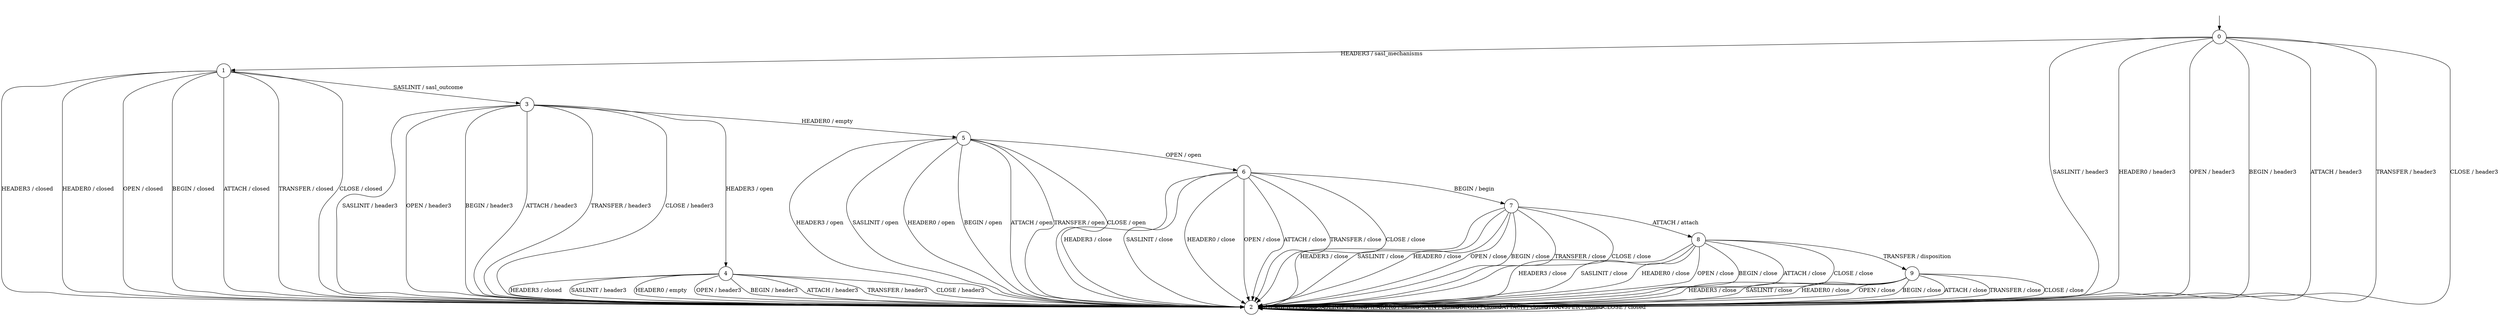 digraph g {
__start0 [label="" shape="none"];

	s0 [shape="circle" label="0"];
	s1 [shape="circle" label="1"];
	s2 [shape="circle" label="2"];
	s3 [shape="circle" label="3"];
	s4 [shape="circle" label="4"];
	s5 [shape="circle" label="5"];
	s6 [shape="circle" label="6"];
	s7 [shape="circle" label="7"];
	s8 [shape="circle" label="8"];
	s9 [shape="circle" label="9"];
	s0 -> s1 [label="HEADER3 / sasl_mechanisms"];
	s0 -> s2 [label="SASLINIT / header3"];
	s0 -> s2 [label="HEADER0 / header3"];
	s0 -> s2 [label="OPEN / header3"];
	s0 -> s2 [label="BEGIN / header3"];
	s0 -> s2 [label="ATTACH / header3"];
	s0 -> s2 [label="TRANSFER / header3"];
	s0 -> s2 [label="CLOSE / header3"];
	s1 -> s2 [label="HEADER3 / closed"];
	s1 -> s3 [label="SASLINIT / sasl_outcome"];
	s1 -> s2 [label="HEADER0 / closed"];
	s1 -> s2 [label="OPEN / closed"];
	s1 -> s2 [label="BEGIN / closed"];
	s1 -> s2 [label="ATTACH / closed"];
	s1 -> s2 [label="TRANSFER / closed"];
	s1 -> s2 [label="CLOSE / closed"];
	s2 -> s2 [label="HEADER3 / closed"];
	s2 -> s2 [label="SASLINIT / closed"];
	s2 -> s2 [label="HEADER0 / closed"];
	s2 -> s2 [label="OPEN / closed"];
	s2 -> s2 [label="BEGIN / closed"];
	s2 -> s2 [label="ATTACH / closed"];
	s2 -> s2 [label="TRANSFER / closed"];
	s2 -> s2 [label="CLOSE / closed"];
	s3 -> s4 [label="HEADER3 / open"];
	s3 -> s2 [label="SASLINIT / header3"];
	s3 -> s5 [label="HEADER0 / empty"];
	s3 -> s2 [label="OPEN / header3"];
	s3 -> s2 [label="BEGIN / header3"];
	s3 -> s2 [label="ATTACH / header3"];
	s3 -> s2 [label="TRANSFER / header3"];
	s3 -> s2 [label="CLOSE / header3"];
	s4 -> s2 [label="HEADER3 / closed"];
	s4 -> s2 [label="SASLINIT / header3"];
	s4 -> s2 [label="HEADER0 / empty"];
	s4 -> s2 [label="OPEN / header3"];
	s4 -> s2 [label="BEGIN / header3"];
	s4 -> s2 [label="ATTACH / header3"];
	s4 -> s2 [label="TRANSFER / header3"];
	s4 -> s2 [label="CLOSE / header3"];
	s5 -> s2 [label="HEADER3 / open"];
	s5 -> s2 [label="SASLINIT / open"];
	s5 -> s2 [label="HEADER0 / open"];
	s5 -> s6 [label="OPEN / open"];
	s5 -> s2 [label="BEGIN / open"];
	s5 -> s2 [label="ATTACH / open"];
	s5 -> s2 [label="TRANSFER / open"];
	s5 -> s2 [label="CLOSE / open"];
	s6 -> s2 [label="HEADER3 / close"];
	s6 -> s2 [label="SASLINIT / close"];
	s6 -> s2 [label="HEADER0 / close"];
	s6 -> s2 [label="OPEN / close"];
	s6 -> s7 [label="BEGIN / begin"];
	s6 -> s2 [label="ATTACH / close"];
	s6 -> s2 [label="TRANSFER / close"];
	s6 -> s2 [label="CLOSE / close"];
	s7 -> s2 [label="HEADER3 / close"];
	s7 -> s2 [label="SASLINIT / close"];
	s7 -> s2 [label="HEADER0 / close"];
	s7 -> s2 [label="OPEN / close"];
	s7 -> s2 [label="BEGIN / close"];
	s7 -> s8 [label="ATTACH / attach"];
	s7 -> s2 [label="TRANSFER / close"];
	s7 -> s2 [label="CLOSE / close"];
	s8 -> s2 [label="HEADER3 / close"];
	s8 -> s2 [label="SASLINIT / close"];
	s8 -> s2 [label="HEADER0 / close"];
	s8 -> s2 [label="OPEN / close"];
	s8 -> s2 [label="BEGIN / close"];
	s8 -> s2 [label="ATTACH / close"];
	s8 -> s9 [label="TRANSFER / disposition"];
	s8 -> s2 [label="CLOSE / close"];
	s9 -> s2 [label="HEADER3 / close"];
	s9 -> s2 [label="SASLINIT / close"];
	s9 -> s2 [label="HEADER0 / close"];
	s9 -> s2 [label="OPEN / close"];
	s9 -> s2 [label="BEGIN / close"];
	s9 -> s2 [label="ATTACH / close"];
	s9 -> s2 [label="TRANSFER / close"];
	s9 -> s2 [label="CLOSE / close"];

__start0 -> s0;
}
